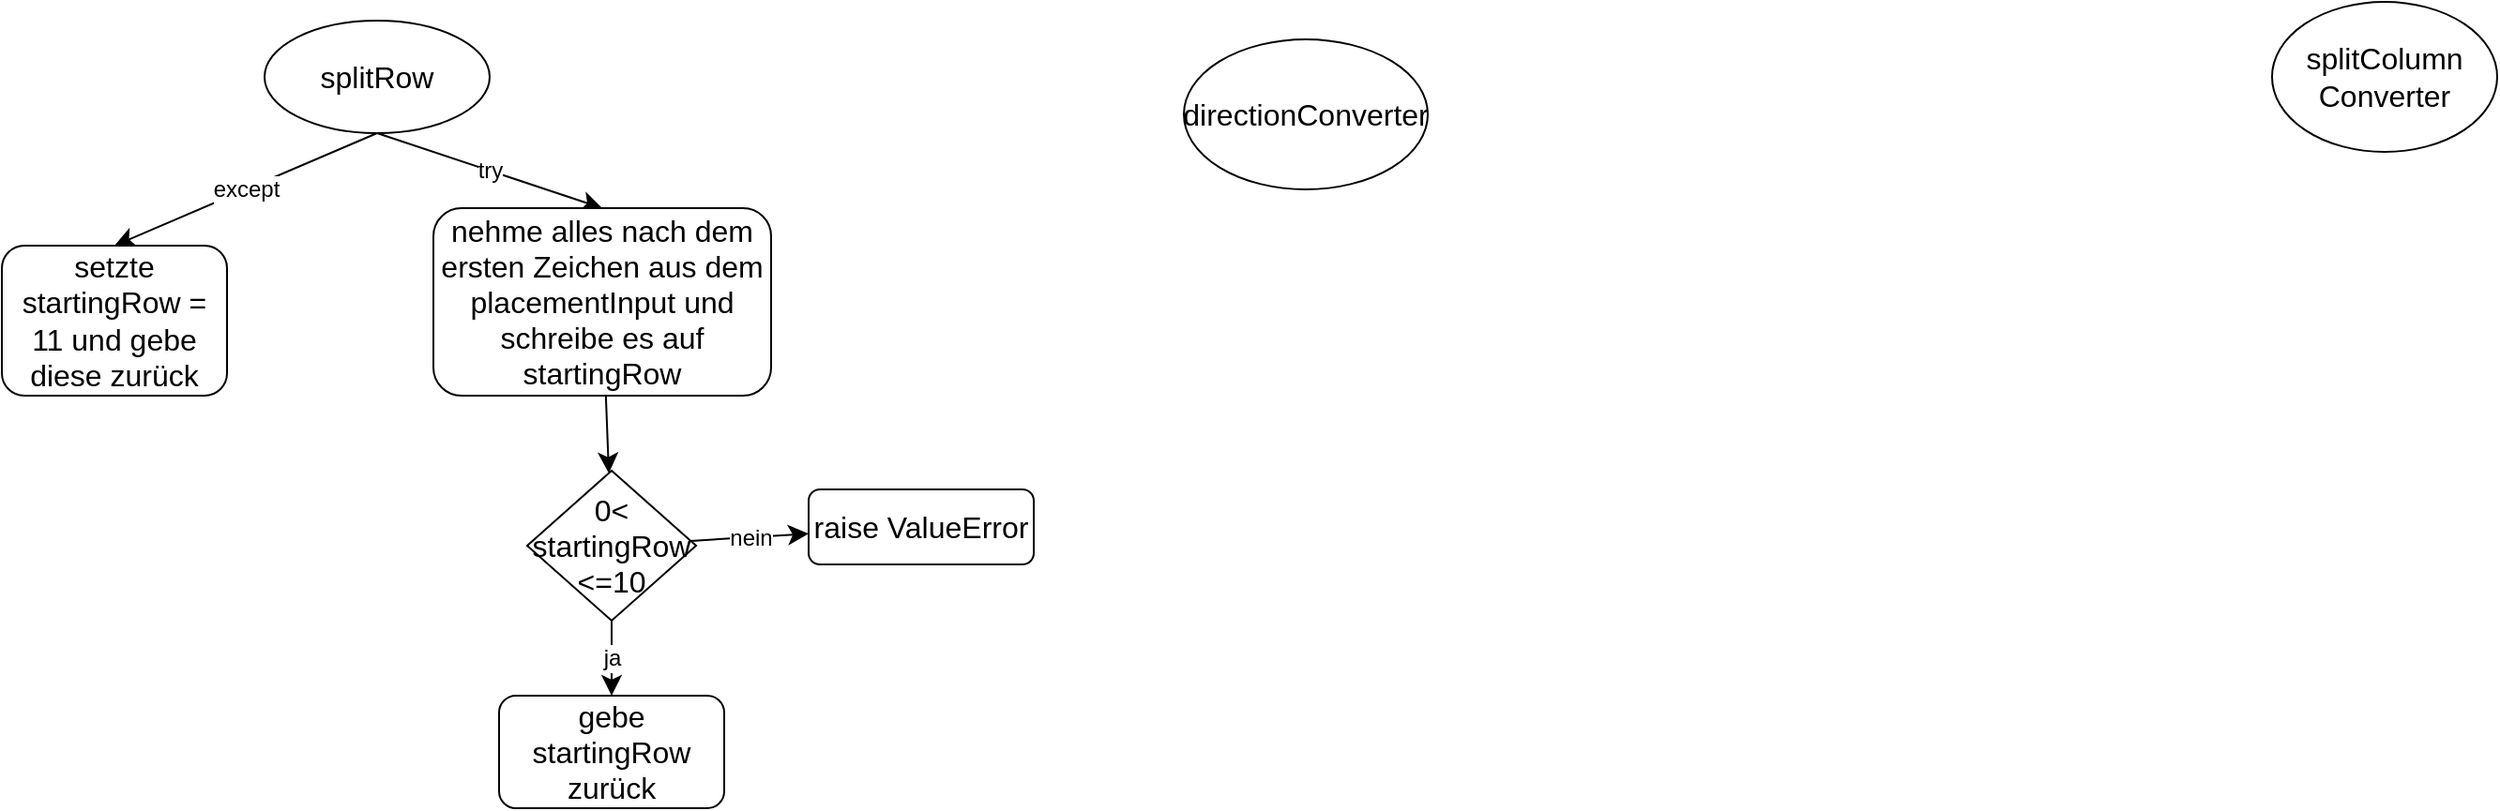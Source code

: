 <mxfile version="21.2.3" type="device">
  <diagram id="C5RBs43oDa-KdzZeNtuy" name="Page-1">
    <mxGraphModel dx="435" dy="531" grid="1" gridSize="10" guides="1" tooltips="1" connect="1" arrows="1" fold="1" page="1" pageScale="1" pageWidth="827" pageHeight="1169" math="0" shadow="0">
      <root>
        <mxCell id="WIyWlLk6GJQsqaUBKTNV-0" />
        <mxCell id="WIyWlLk6GJQsqaUBKTNV-1" parent="WIyWlLk6GJQsqaUBKTNV-0" />
        <mxCell id="81eFFHhSawVxwXn9v5xN-0" value="directionConverter" style="ellipse;whiteSpace=wrap;html=1;fontSize=16;" vertex="1" parent="WIyWlLk6GJQsqaUBKTNV-1">
          <mxGeometry x="710" y="120" width="130" height="80" as="geometry" />
        </mxCell>
        <mxCell id="81eFFHhSawVxwXn9v5xN-1" value="splitRow" style="ellipse;whiteSpace=wrap;html=1;fontSize=16;" vertex="1" parent="WIyWlLk6GJQsqaUBKTNV-1">
          <mxGeometry x="220" y="110" width="120" height="60" as="geometry" />
        </mxCell>
        <mxCell id="81eFFHhSawVxwXn9v5xN-2" value="splitColumn&lt;br&gt;Converter" style="ellipse;whiteSpace=wrap;html=1;fontSize=16;" vertex="1" parent="WIyWlLk6GJQsqaUBKTNV-1">
          <mxGeometry x="1290" y="100" width="120" height="80" as="geometry" />
        </mxCell>
        <mxCell id="81eFFHhSawVxwXn9v5xN-3" value="except" style="endArrow=classic;html=1;rounded=0;fontSize=12;startSize=8;endSize=8;curved=1;exitX=0.5;exitY=1;exitDx=0;exitDy=0;entryX=0.5;entryY=0;entryDx=0;entryDy=0;" edge="1" parent="WIyWlLk6GJQsqaUBKTNV-1" source="81eFFHhSawVxwXn9v5xN-1" target="81eFFHhSawVxwXn9v5xN-13">
          <mxGeometry width="50" height="50" relative="1" as="geometry">
            <mxPoint x="330" y="150" as="sourcePoint" />
            <mxPoint x="180" y="200" as="targetPoint" />
          </mxGeometry>
        </mxCell>
        <mxCell id="81eFFHhSawVxwXn9v5xN-4" value="try" style="endArrow=classic;html=1;rounded=0;fontSize=12;startSize=8;endSize=8;curved=1;exitX=0.5;exitY=1;exitDx=0;exitDy=0;entryX=0.5;entryY=0;entryDx=0;entryDy=0;" edge="1" parent="WIyWlLk6GJQsqaUBKTNV-1" source="81eFFHhSawVxwXn9v5xN-1" target="81eFFHhSawVxwXn9v5xN-6">
          <mxGeometry width="50" height="50" relative="1" as="geometry">
            <mxPoint x="330" y="150" as="sourcePoint" />
            <mxPoint x="350" y="210" as="targetPoint" />
          </mxGeometry>
        </mxCell>
        <mxCell id="81eFFHhSawVxwXn9v5xN-8" value="" style="edgeStyle=none;curved=1;rounded=0;orthogonalLoop=1;jettySize=auto;html=1;fontSize=12;startSize=8;endSize=8;" edge="1" parent="WIyWlLk6GJQsqaUBKTNV-1" source="81eFFHhSawVxwXn9v5xN-6" target="81eFFHhSawVxwXn9v5xN-7">
          <mxGeometry relative="1" as="geometry" />
        </mxCell>
        <mxCell id="81eFFHhSawVxwXn9v5xN-6" value="nehme alles nach dem ersten Zeichen aus dem placementInput und schreibe es auf startingRow" style="rounded=1;whiteSpace=wrap;html=1;fontSize=16;" vertex="1" parent="WIyWlLk6GJQsqaUBKTNV-1">
          <mxGeometry x="310" y="210" width="180" height="100" as="geometry" />
        </mxCell>
        <mxCell id="81eFFHhSawVxwXn9v5xN-10" value="ja" style="edgeStyle=none;curved=1;rounded=0;orthogonalLoop=1;jettySize=auto;html=1;fontSize=12;startSize=8;endSize=8;" edge="1" parent="WIyWlLk6GJQsqaUBKTNV-1" source="81eFFHhSawVxwXn9v5xN-7" target="81eFFHhSawVxwXn9v5xN-9">
          <mxGeometry relative="1" as="geometry" />
        </mxCell>
        <mxCell id="81eFFHhSawVxwXn9v5xN-12" value="nein" style="edgeStyle=none;curved=1;rounded=0;orthogonalLoop=1;jettySize=auto;html=1;fontSize=12;startSize=8;endSize=8;" edge="1" parent="WIyWlLk6GJQsqaUBKTNV-1" source="81eFFHhSawVxwXn9v5xN-7" target="81eFFHhSawVxwXn9v5xN-11">
          <mxGeometry relative="1" as="geometry" />
        </mxCell>
        <mxCell id="81eFFHhSawVxwXn9v5xN-7" value="0&amp;lt;&lt;br&gt;startingRow&lt;br&gt;&amp;lt;=10" style="rhombus;whiteSpace=wrap;html=1;fontSize=16;" vertex="1" parent="WIyWlLk6GJQsqaUBKTNV-1">
          <mxGeometry x="360" y="350" width="90" height="80" as="geometry" />
        </mxCell>
        <mxCell id="81eFFHhSawVxwXn9v5xN-9" value="gebe startingRow zurück" style="rounded=1;whiteSpace=wrap;html=1;fontSize=16;" vertex="1" parent="WIyWlLk6GJQsqaUBKTNV-1">
          <mxGeometry x="345" y="470" width="120" height="60" as="geometry" />
        </mxCell>
        <mxCell id="81eFFHhSawVxwXn9v5xN-11" value="raise ValueError" style="rounded=1;whiteSpace=wrap;html=1;fontSize=16;" vertex="1" parent="WIyWlLk6GJQsqaUBKTNV-1">
          <mxGeometry x="510" y="360" width="120" height="40" as="geometry" />
        </mxCell>
        <mxCell id="81eFFHhSawVxwXn9v5xN-13" value="setzte startingRow = 11 und gebe diese zurück" style="rounded=1;whiteSpace=wrap;html=1;fontSize=16;" vertex="1" parent="WIyWlLk6GJQsqaUBKTNV-1">
          <mxGeometry x="80" y="230" width="120" height="80" as="geometry" />
        </mxCell>
      </root>
    </mxGraphModel>
  </diagram>
</mxfile>
